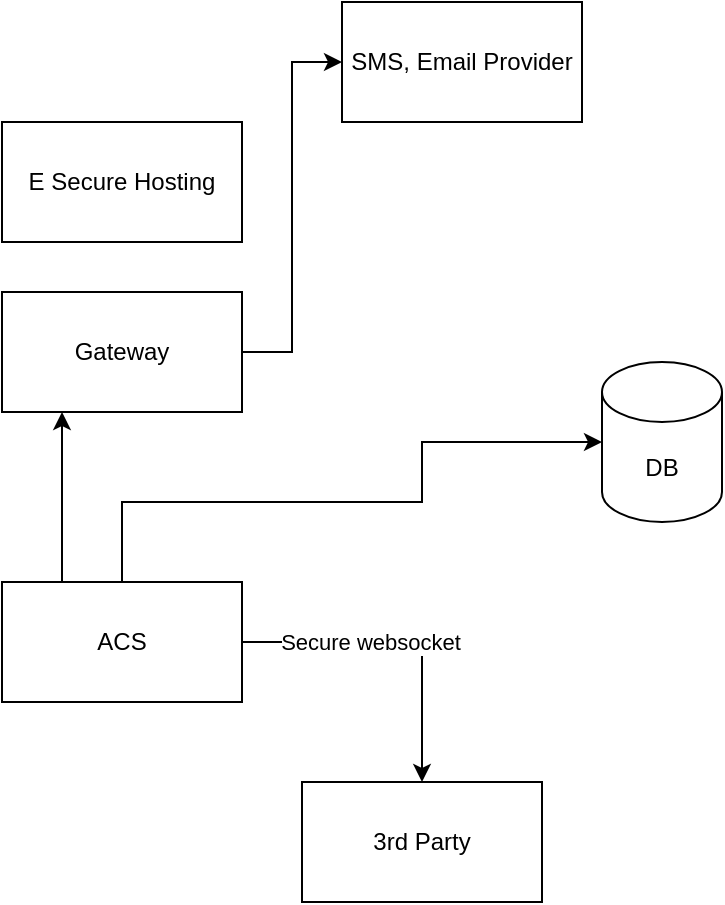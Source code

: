 <mxfile version="21.2.8" type="device">
  <diagram name="Page-1" id="jgHbtjzMasFGtNTMjIiu">
    <mxGraphModel dx="954" dy="1425" grid="1" gridSize="10" guides="1" tooltips="1" connect="1" arrows="1" fold="1" page="1" pageScale="1" pageWidth="1043" pageHeight="815" math="0" shadow="0">
      <root>
        <mxCell id="0" />
        <mxCell id="1" parent="0" />
        <mxCell id="LcfMPnQHE8L-xutV40o3-8" style="edgeStyle=orthogonalEdgeStyle;rounded=0;orthogonalLoop=1;jettySize=auto;html=1;entryX=0;entryY=0.5;entryDx=0;entryDy=0;" edge="1" parent="1" source="JHtc7Qgezee9kOvQ36Wa-1" target="LcfMPnQHE8L-xutV40o3-4">
          <mxGeometry relative="1" as="geometry" />
        </mxCell>
        <mxCell id="JHtc7Qgezee9kOvQ36Wa-1" value="Gateway" style="rounded=0;whiteSpace=wrap;html=1;" parent="1" vertex="1">
          <mxGeometry x="240" y="95" width="120" height="60" as="geometry" />
        </mxCell>
        <mxCell id="JHtc7Qgezee9kOvQ36Wa-2" value="DB" style="shape=cylinder3;whiteSpace=wrap;html=1;boundedLbl=1;backgroundOutline=1;size=15;" parent="1" vertex="1">
          <mxGeometry x="540" y="130" width="60" height="80" as="geometry" />
        </mxCell>
        <mxCell id="LcfMPnQHE8L-xutV40o3-6" style="edgeStyle=orthogonalEdgeStyle;rounded=0;orthogonalLoop=1;jettySize=auto;html=1;" edge="1" parent="1" source="JHtc7Qgezee9kOvQ36Wa-5" target="LcfMPnQHE8L-xutV40o3-2">
          <mxGeometry relative="1" as="geometry" />
        </mxCell>
        <mxCell id="LcfMPnQHE8L-xutV40o3-7" value="Secure websocket" style="edgeLabel;html=1;align=center;verticalAlign=middle;resizable=0;points=[];" vertex="1" connectable="0" parent="LcfMPnQHE8L-xutV40o3-6">
          <mxGeometry x="-0.2" relative="1" as="geometry">
            <mxPoint as="offset" />
          </mxGeometry>
        </mxCell>
        <mxCell id="LcfMPnQHE8L-xutV40o3-9" style="edgeStyle=orthogonalEdgeStyle;rounded=0;orthogonalLoop=1;jettySize=auto;html=1;entryX=0;entryY=0.5;entryDx=0;entryDy=0;entryPerimeter=0;" edge="1" parent="1" source="JHtc7Qgezee9kOvQ36Wa-5" target="JHtc7Qgezee9kOvQ36Wa-2">
          <mxGeometry relative="1" as="geometry">
            <Array as="points">
              <mxPoint x="300" y="200" />
              <mxPoint x="450" y="200" />
              <mxPoint x="450" y="170" />
            </Array>
          </mxGeometry>
        </mxCell>
        <mxCell id="LcfMPnQHE8L-xutV40o3-10" style="edgeStyle=orthogonalEdgeStyle;rounded=0;orthogonalLoop=1;jettySize=auto;html=1;exitX=0.25;exitY=0;exitDx=0;exitDy=0;entryX=0.25;entryY=1;entryDx=0;entryDy=0;" edge="1" parent="1" source="JHtc7Qgezee9kOvQ36Wa-5" target="JHtc7Qgezee9kOvQ36Wa-1">
          <mxGeometry relative="1" as="geometry" />
        </mxCell>
        <mxCell id="JHtc7Qgezee9kOvQ36Wa-5" value="ACS" style="rounded=0;whiteSpace=wrap;html=1;" parent="1" vertex="1">
          <mxGeometry x="240" y="240" width="120" height="60" as="geometry" />
        </mxCell>
        <mxCell id="LcfMPnQHE8L-xutV40o3-2" value="3rd Party" style="rounded=0;whiteSpace=wrap;html=1;" vertex="1" parent="1">
          <mxGeometry x="390" y="340" width="120" height="60" as="geometry" />
        </mxCell>
        <mxCell id="LcfMPnQHE8L-xutV40o3-3" value="E Secure Hosting" style="rounded=0;whiteSpace=wrap;html=1;" vertex="1" parent="1">
          <mxGeometry x="240" y="10" width="120" height="60" as="geometry" />
        </mxCell>
        <mxCell id="LcfMPnQHE8L-xutV40o3-4" value="SMS, Email Provider" style="rounded=0;whiteSpace=wrap;html=1;" vertex="1" parent="1">
          <mxGeometry x="410" y="-50" width="120" height="60" as="geometry" />
        </mxCell>
      </root>
    </mxGraphModel>
  </diagram>
</mxfile>

